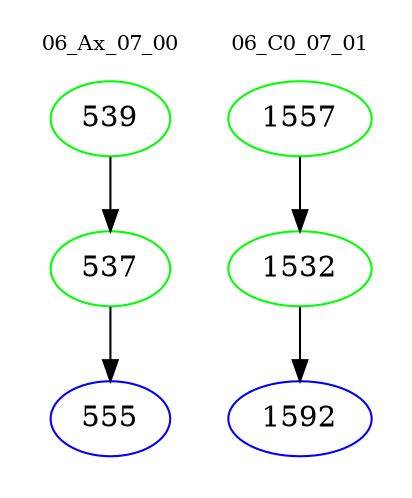 digraph{
subgraph cluster_0 {
color = white
label = "06_Ax_07_00";
fontsize=10;
T0_539 [label="539", color="green"]
T0_539 -> T0_537 [color="black"]
T0_537 [label="537", color="green"]
T0_537 -> T0_555 [color="black"]
T0_555 [label="555", color="blue"]
}
subgraph cluster_1 {
color = white
label = "06_C0_07_01";
fontsize=10;
T1_1557 [label="1557", color="green"]
T1_1557 -> T1_1532 [color="black"]
T1_1532 [label="1532", color="green"]
T1_1532 -> T1_1592 [color="black"]
T1_1592 [label="1592", color="blue"]
}
}

